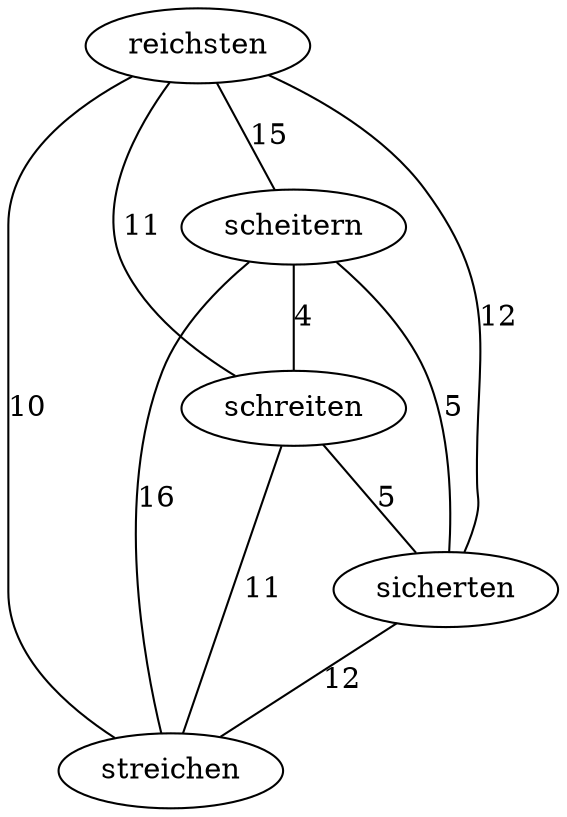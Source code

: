 graph {
	reichsten -- scheitern [ label="15" ];
	reichsten -- schreiten [ label="11" ];
	reichsten -- sicherten [ label="12" ];
	reichsten -- streichen [ label="10" ];
	scheitern -- schreiten [ label="4" ];
	scheitern -- sicherten [ label="5" ];
	scheitern -- streichen [ label="16" ];
	schreiten -- sicherten [ label="5" ];
	schreiten -- streichen [ label="11" ];
	sicherten -- streichen [ label="12" ];
}